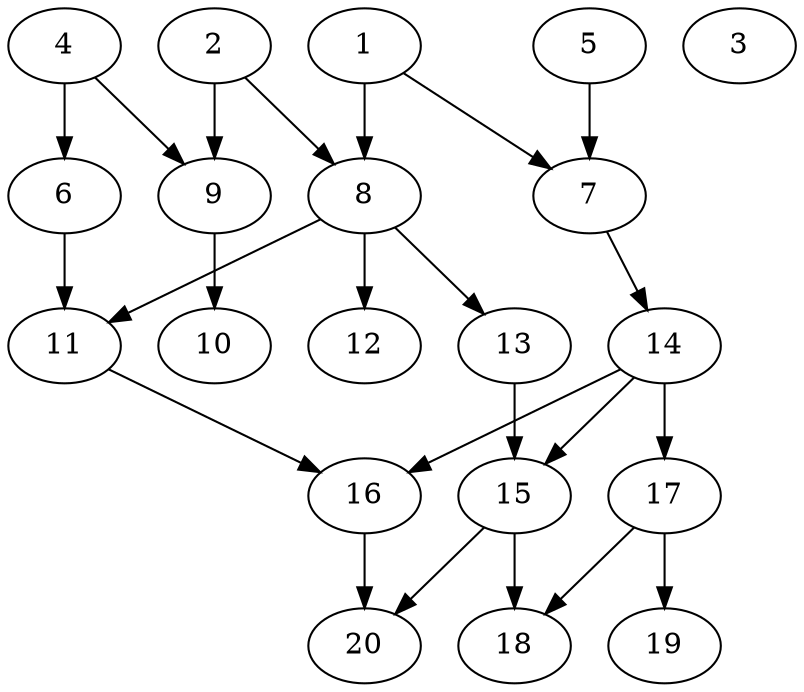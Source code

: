 // DAG automatically generated by daggen at Sat Jul 27 15:37:47 2019
// ./daggen --dot -n 20 --ccr 0.3 --fat 0.5 --regular 0.5 --density 0.4 --mindata 5242880 --maxdata 52428800 
digraph G {
  1 [size="93856427", alpha="0.04", expect_size="28156928"] 
  1 -> 7 [size ="28156928"]
  1 -> 8 [size ="28156928"]
  2 [size="141424640", alpha="0.20", expect_size="42427392"] 
  2 -> 8 [size ="42427392"]
  2 -> 9 [size ="42427392"]
  3 [size="141561173", alpha="0.15", expect_size="42468352"] 
  4 [size="63470933", alpha="0.14", expect_size="19041280"] 
  4 -> 6 [size ="19041280"]
  4 -> 9 [size ="19041280"]
  5 [size="100717227", alpha="0.04", expect_size="30215168"] 
  5 -> 7 [size ="30215168"]
  6 [size="24715947", alpha="0.12", expect_size="7414784"] 
  6 -> 11 [size ="7414784"]
  7 [size="99198293", alpha="0.11", expect_size="29759488"] 
  7 -> 14 [size ="29759488"]
  8 [size="128993280", alpha="0.17", expect_size="38697984"] 
  8 -> 11 [size ="38697984"]
  8 -> 12 [size ="38697984"]
  8 -> 13 [size ="38697984"]
  9 [size="151012693", alpha="0.14", expect_size="45303808"] 
  9 -> 10 [size ="45303808"]
  10 [size="77206187", alpha="0.04", expect_size="23161856"] 
  11 [size="123944960", alpha="0.07", expect_size="37183488"] 
  11 -> 16 [size ="37183488"]
  12 [size="158764373", alpha="0.05", expect_size="47629312"] 
  13 [size="157692587", alpha="0.02", expect_size="47307776"] 
  13 -> 15 [size ="47307776"]
  14 [size="121791147", alpha="0.13", expect_size="36537344"] 
  14 -> 15 [size ="36537344"]
  14 -> 16 [size ="36537344"]
  14 -> 17 [size ="36537344"]
  15 [size="76424533", alpha="0.10", expect_size="22927360"] 
  15 -> 18 [size ="22927360"]
  15 -> 20 [size ="22927360"]
  16 [size="104983893", alpha="0.01", expect_size="31495168"] 
  16 -> 20 [size ="31495168"]
  17 [size="39792640", alpha="0.19", expect_size="11937792"] 
  17 -> 18 [size ="11937792"]
  17 -> 19 [size ="11937792"]
  18 [size="125446827", alpha="0.14", expect_size="37634048"] 
  19 [size="101505707", alpha="0.17", expect_size="30451712"] 
  20 [size="55285760", alpha="0.19", expect_size="16585728"] 
}
